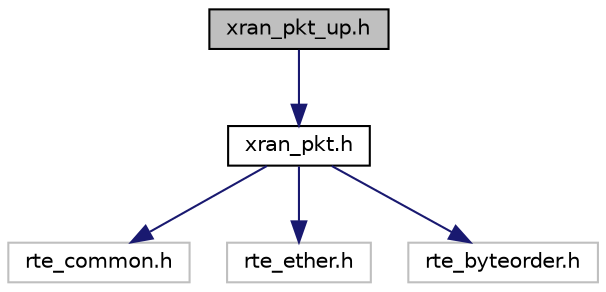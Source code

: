 digraph "xran_pkt_up.h"
{
 // LATEX_PDF_SIZE
  edge [fontname="Helvetica",fontsize="10",labelfontname="Helvetica",labelfontsize="10"];
  node [fontname="Helvetica",fontsize="10",shape=record];
  Node1 [label="xran_pkt_up.h",height=0.2,width=0.4,color="black", fillcolor="grey75", style="filled", fontcolor="black",tooltip="Definitions and support functions to process XRAN packet."];
  Node1 -> Node2 [color="midnightblue",fontsize="10",style="solid",fontname="Helvetica"];
  Node2 [label="xran_pkt.h",height=0.2,width=0.4,color="black", fillcolor="white", style="filled",URL="$xran__pkt_8h.html",tooltip="Definitions and support functions to process XRAN packet."];
  Node2 -> Node3 [color="midnightblue",fontsize="10",style="solid",fontname="Helvetica"];
  Node3 [label="rte_common.h",height=0.2,width=0.4,color="grey75", fillcolor="white", style="filled",tooltip=" "];
  Node2 -> Node4 [color="midnightblue",fontsize="10",style="solid",fontname="Helvetica"];
  Node4 [label="rte_ether.h",height=0.2,width=0.4,color="grey75", fillcolor="white", style="filled",tooltip=" "];
  Node2 -> Node5 [color="midnightblue",fontsize="10",style="solid",fontname="Helvetica"];
  Node5 [label="rte_byteorder.h",height=0.2,width=0.4,color="grey75", fillcolor="white", style="filled",tooltip=" "];
}
